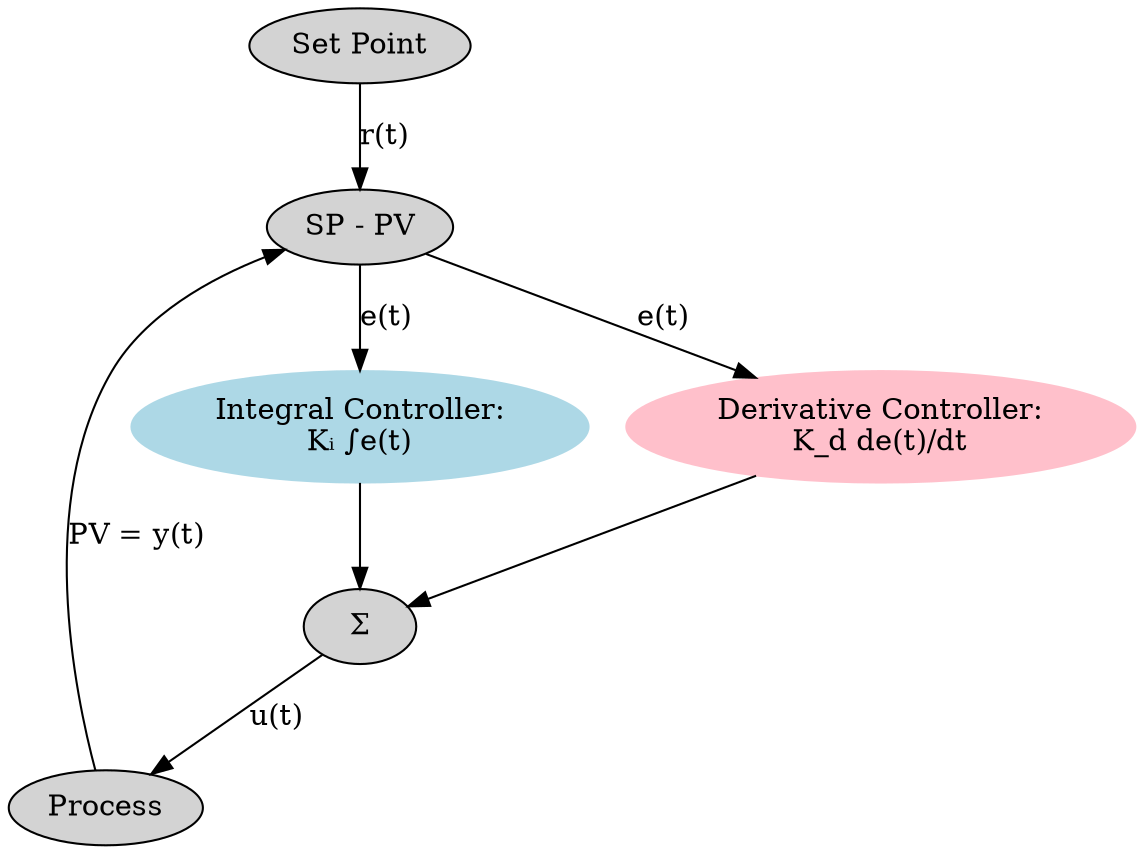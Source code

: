 digraph ID {
    node [style=filled];
    SP [label="Set Point"];
    PR [label="Process"];
    S1 [label="SP - PV"];
    I  [color=lightblue,label="Integral Controller:\nKᵢ ∫e(t)"];
    D  [color=pink,label="Derivative Controller:\nK_d de(t)/dt"];
    S2 [label="Σ"];

    SP -> S1 [label="r(t)"];
    PR -> S1 [label="PV = y(t)"];
    S1 -> I  [label="e(t)"];
    S1 -> D  [label="e(t)"];
    I  -> S2;
    D  -> S2;
    S2 -> PR [label="u(t)"];
}
